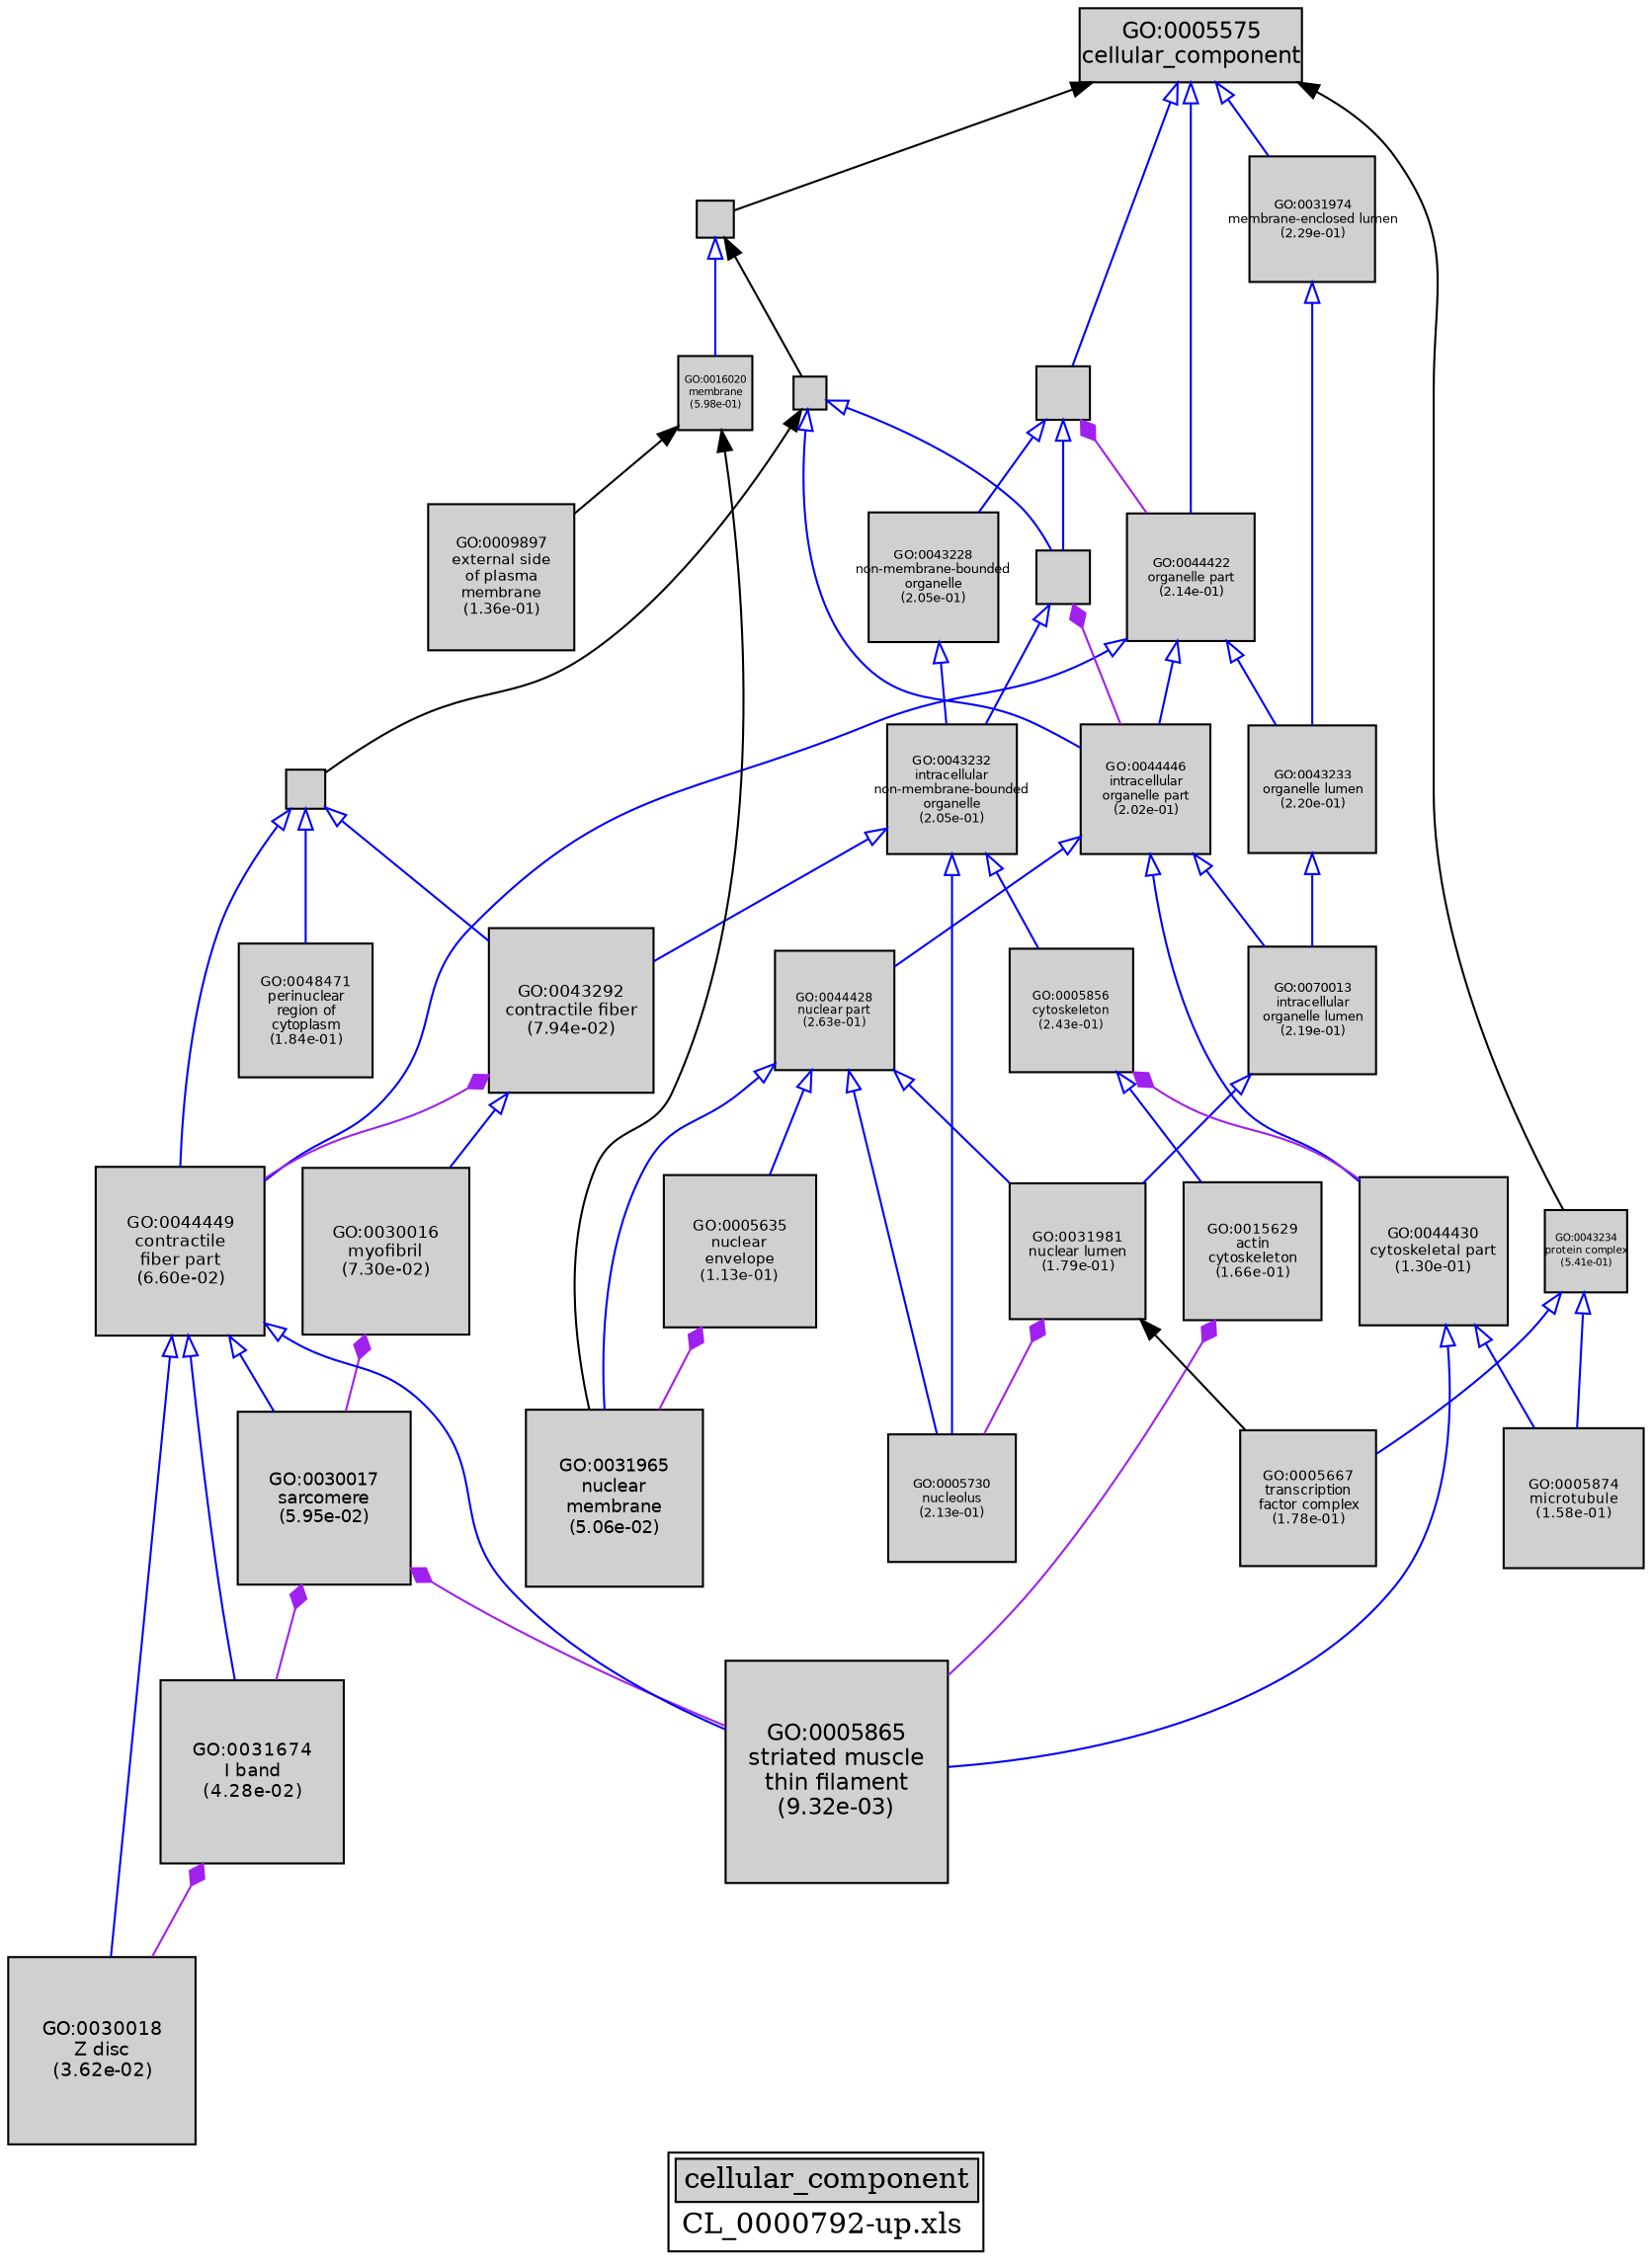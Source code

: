 digraph "cellular_component" {
graph [ bgcolor = "#FFFFFF", label = <<TABLE COLOR="black" BGCOLOR="white"><TR><TD COLSPAN="2" BGCOLOR="#D0D0D0"><FONT COLOR="black">cellular_component</FONT></TD></TR><TR><TD BORDER="0">CL_0000792-up.xls</TD></TR></TABLE>> ];
node [ fontname = "Helvetica" ];

subgraph "nodes" {

node [ style = "filled", fixedsize = "true", width = 1, shape = "box", fontsize = 9, fillcolor = "#D0D0D0", fontcolor = "black", color = "black" ];

"GO:0043228" [ URL = "#GO:0043228", label = <<TABLE BORDER="0"><TR><TD>GO:0043228<BR/>non-membrane-bounded<BR/>organelle<BR/>(2.05e-01)</TD></TR></TABLE>>, width = 0.876405552955, shape = "box", fontsize = 6.31011998128, height = 0.876405552955 ];
"GO:0043232" [ URL = "#GO:0043232", label = <<TABLE BORDER="0"><TR><TD>GO:0043232<BR/>intracellular<BR/>non-membrane-bounded<BR/>organelle<BR/>(2.05e-01)</TD></TR></TABLE>>, width = 0.876405552955, shape = "box", fontsize = 6.31011998128, height = 0.876405552955 ];
"GO:0030017" [ URL = "#GO:0030017", label = <<TABLE BORDER="0"><TR><TD>GO:0030017<BR/>sarcomere<BR/>(5.95e-02)</TD></TR></TABLE>>, width = 1.16702148788, shape = "box", fontsize = 8.40255471276, height = 1.16702148788 ];
"GO:0044422" [ URL = "#GO:0044422", label = <<TABLE BORDER="0"><TR><TD>GO:0044422<BR/>organelle part<BR/>(2.14e-01)</TD></TR></TABLE>>, width = 0.86565961828, shape = "box", fontsize = 6.23274925162, height = 0.86565961828 ];
"GO:0005730" [ URL = "#GO:0005730", label = <<TABLE BORDER="0"><TR><TD>GO:0005730<BR/>nucleolus<BR/>(2.13e-01)</TD></TR></TABLE>>, width = 0.866754825409, shape = "box", fontsize = 6.24063474295, height = 0.866754825409 ];
"GO:0044444" [ URL = "#GO:0044444", label = "", width = 0.266232396418, shape = "box", height = 0.266232396418 ];
"GO:0015629" [ URL = "#GO:0015629", label = <<TABLE BORDER="0"><TR><TD>GO:0015629<BR/>actin<BR/>cytoskeleton<BR/>(1.66e-01)</TD></TR></TABLE>>, width = 0.93316051401, shape = "box", fontsize = 6.71875570087, height = 0.93316051401 ];
"GO:0005667" [ URL = "#GO:0005667", label = <<TABLE BORDER="0"><TR><TD>GO:0005667<BR/>transcription<BR/>factor complex<BR/>(1.78e-01)</TD></TR></TABLE>>, width = 0.9148898284, shape = "box", fontsize = 6.58720676448, height = 0.9148898284 ];
"GO:0043292" [ URL = "#GO:0043292", label = <<TABLE BORDER="0"><TR><TD>GO:0043292<BR/>contractile fiber<BR/>(7.94e-02)</TD></TR></TABLE>>, width = 1.10625423538, shape = "box", fontsize = 7.96503049475, height = 1.10625423538 ];
"GO:0030016" [ URL = "#GO:0030016", label = <<TABLE BORDER="0"><TR><TD>GO:0030016<BR/>myofibril<BR/>(7.30e-02)</TD></TR></TABLE>>, width = 1.1242837991, shape = "box", fontsize = 8.09484335351, height = 1.1242837991 ];
"GO:0044449" [ URL = "#GO:0044449", label = <<TABLE BORDER="0"><TR><TD>GO:0044449<BR/>contractile<BR/>fiber part<BR/>(6.60e-02)</TD></TR></TABLE>>, width = 1.14562037767, shape = "box", fontsize = 8.24846671924, height = 1.14562037767 ];
"GO:0031674" [ URL = "#GO:0031674", label = <<TABLE BORDER="0"><TR><TD>GO:0031674<BR/>I band<BR/>(4.28e-02)</TD></TR></TABLE>>, width = 1.23263391502, shape = "box", fontsize = 8.87496418816, height = 1.23263391502 ];
"GO:0070013" [ URL = "#GO:0070013", label = <<TABLE BORDER="0"><TR><TD>GO:0070013<BR/>intracellular<BR/>organelle lumen<BR/>(2.19e-01)</TD></TR></TABLE>>, width = 0.859057688442, shape = "box", fontsize = 6.18521535678, height = 0.859057688442 ];
"GO:0005575" [ URL = "#GO:0005575", label = <<TABLE BORDER="0"><TR><TD>GO:0005575<BR/>cellular_component</TD></TR></TABLE>>, width = 1.5, shape = "box", fontsize = 10.8 ];
"GO:0043233" [ URL = "#GO:0043233", label = <<TABLE BORDER="0"><TR><TD>GO:0043233<BR/>organelle lumen<BR/>(2.20e-01)</TD></TR></TABLE>>, width = 0.857852790605, shape = "box", fontsize = 6.17654009235, height = 0.857852790605 ];
"GO:0044446" [ URL = "#GO:0044446", label = <<TABLE BORDER="0"><TR><TD>GO:0044446<BR/>intracellular<BR/>organelle part<BR/>(2.02e-01)</TD></TR></TABLE>>, width = 0.880405444745, shape = "box", fontsize = 6.33891920217, height = 0.880405444745 ];
"GO:0044424" [ URL = "#GO:0044424", label = "", width = 0.227815434599, shape = "box", height = 0.227815434599 ];
"GO:0005635" [ URL = "#GO:0005635", label = <<TABLE BORDER="0"><TR><TD>GO:0005635<BR/>nuclear<BR/>envelope<BR/>(1.13e-01)</TD></TR></TABLE>>, width = 1.02696656799, shape = "box", fontsize = 7.39415928951, height = 1.02696656799 ];
"GO:0044464" [ URL = "#GO:0044464", label = "", width = 0.255971226614, shape = "box", height = 0.255971226614 ];
"GO:0048471" [ URL = "#GO:0048471", label = <<TABLE BORDER="0"><TR><TD>GO:0048471<BR/>perinuclear<BR/>region of<BR/>cytoplasm<BR/>(1.84e-01)</TD></TR></TABLE>>, width = 0.905799183023, shape = "box", fontsize = 6.52175411776, height = 0.905799183023 ];
"GO:0005874" [ URL = "#GO:0005874", label = <<TABLE BORDER="0"><TR><TD>GO:0005874<BR/>microtubule<BR/>(1.58e-01)</TD></TR></TABLE>>, width = 0.94574135685, shape = "box", fontsize = 6.80933776932, height = 0.94574135685 ];
"GO:0043229" [ URL = "#GO:0043229", label = "", width = 0.363542551537, shape = "box", height = 0.363542551537 ];
"GO:0044428" [ URL = "#GO:0044428", label = <<TABLE BORDER="0"><TR><TD>GO:0044428<BR/>nuclear part<BR/>(2.63e-01)</TD></TR></TABLE>>, width = 0.806280713309, shape = "box", fontsize = 5.80522113582, height = 0.806280713309 ];
"GO:0005865" [ URL = "#GO:0005865", label = <<TABLE BORDER="0"><TR><TD>GO:0005865<BR/>striated muscle<BR/>thin filament<BR/>(9.32e-03)</TD></TR></TABLE>>, width = 1.5, shape = "box", fontsize = 10.8, height = 1.5 ];
"GO:0031974" [ URL = "#GO:0031974", label = <<TABLE BORDER="0"><TR><TD>GO:0031974<BR/>membrane-enclosed lumen<BR/>(2.29e-01)</TD></TR></TABLE>>, width = 0.845952390041, shape = "box", fontsize = 6.0908572083, height = 0.845952390041 ];
"GO:0030018" [ URL = "#GO:0030018", label = <<TABLE BORDER="0"><TR><TD>GO:0030018<BR/>Z disc<BR/>(3.62e-02)</TD></TR></TABLE>>, width = 1.2648375762, shape = "box", fontsize = 9.10683054866, height = 1.2648375762 ];
"GO:0016020" [ URL = "#GO:0016020", label = <<TABLE BORDER="0"><TR><TD>GO:0016020<BR/>membrane<BR/>(5.98e-01)</TD></TR></TABLE>>, width = 0.506677809895, shape = "box", fontsize = 5.0, height = 0.506677809895 ];
"GO:0043234" [ URL = "#GO:0043234", label = <<TABLE BORDER="0"><TR><TD>GO:0043234<BR/>protein complex<BR/>(5.41e-01)</TD></TR></TABLE>>, width = 0.551750947783, shape = "box", fontsize = 5.0, height = 0.551750947783 ];
"GO:0009897" [ URL = "#GO:0009897", label = <<TABLE BORDER="0"><TR><TD>GO:0009897<BR/>external side<BR/>of plasma<BR/>membrane<BR/>(1.36e-01)</TD></TR></TABLE>>, width = 0.983335790978, shape = "box", fontsize = 7.08001769504, height = 0.983335790978 ];
"GO:0005856" [ URL = "#GO:0005856", label = <<TABLE BORDER="0"><TR><TD>GO:0005856<BR/>cytoskeleton<BR/>(2.43e-01)</TD></TR></TABLE>>, width = 0.829442591118, shape = "box", fontsize = 5.97198665605, height = 0.829442591118 ];
"GO:0043226" [ URL = "#GO:0043226", label = "", width = 0.360823395931, shape = "box", height = 0.360823395931 ];
"GO:0044430" [ URL = "#GO:0044430", label = <<TABLE BORDER="0"><TR><TD>GO:0044430<BR/>cytoskeletal part<BR/>(1.30e-01)</TD></TR></TABLE>>, width = 0.99318967894, shape = "box", fontsize = 7.15096568837, height = 0.99318967894 ];
"GO:0031981" [ URL = "#GO:0031981", label = <<TABLE BORDER="0"><TR><TD>GO:0031981<BR/>nuclear lumen<BR/>(1.79e-01)</TD></TR></TABLE>>, width = 0.91367300389, shape = "box", fontsize = 6.57844562801, height = 0.91367300389 ];
"GO:0031965" [ URL = "#GO:0031965", label = <<TABLE BORDER="0"><TR><TD>GO:0031965<BR/>nuclear<BR/>membrane<BR/>(5.06e-02)</TD></TR></TABLE>>, width = 1.19979958539, shape = "box", fontsize = 8.63855701482, height = 1.19979958539 ];
}
subgraph "edges" {


edge [ dir = "back", weight = 1 ];
subgraph "regulates" {


edge [ color = "cyan", arrowtail = "none" ];
subgraph "positive" {


edge [ color = "green", arrowtail = "vee" ];
}
subgraph "negative" {


edge [ color = "red", arrowtail = "tee" ];
}
}
subgraph "part_of" {


edge [ color = "purple", arrowtail = "diamond", weight = 2.5 ];
"GO:0030017" -> "GO:0005865";
"GO:0030016" -> "GO:0030017";
"GO:0043226" -> "GO:0044422";
"GO:0043229" -> "GO:0044446";
"GO:0043292" -> "GO:0044449";
"GO:0030017" -> "GO:0031674";
"GO:0015629" -> "GO:0005865";
"GO:0031674" -> "GO:0030018";
"GO:0005635" -> "GO:0031965";
"GO:0031981" -> "GO:0005730";
"GO:0005856" -> "GO:0044430";
}
subgraph "is_a" {


edge [ color = "blue", arrowtail = "empty", weight = 5.0 ];
"GO:0044444" -> "GO:0044449";
"GO:0044446" -> "GO:0044430";
"GO:0044464" -> "GO:0016020";
"GO:0044446" -> "GO:0044428";
"GO:0044446" -> "GO:0070013";
"GO:0044449" -> "GO:0031674";
"GO:0043233" -> "GO:0070013";
"GO:0070013" -> "GO:0031981";
"GO:0043232" -> "GO:0043292";
"GO:0043229" -> "GO:0043232";
"GO:0044428" -> "GO:0031965";
"GO:0043232" -> "GO:0005856";
"GO:0043226" -> "GO:0043229";
"GO:0031974" -> "GO:0043233";
"GO:0044428" -> "GO:0031981";
"GO:0005575" -> "GO:0044422";
"GO:0043228" -> "GO:0043232";
"GO:0044430" -> "GO:0005865";
"GO:0044444" -> "GO:0043292";
"GO:0044424" -> "GO:0043229";
"GO:0043234" -> "GO:0005667";
"GO:0044424" -> "GO:0044446";
"GO:0044430" -> "GO:0005874";
"GO:0043232" -> "GO:0005730";
"GO:0044422" -> "GO:0044449";
"GO:0044449" -> "GO:0005865";
"GO:0044449" -> "GO:0030017";
"GO:0044444" -> "GO:0048471";
"GO:0043226" -> "GO:0043228";
"GO:0043292" -> "GO:0030016";
"GO:0005575" -> "GO:0043226";
"GO:0005856" -> "GO:0015629";
"GO:0005575" -> "GO:0031974";
"GO:0043234" -> "GO:0005874";
"GO:0044428" -> "GO:0005730";
"GO:0044422" -> "GO:0044446";
"GO:0044449" -> "GO:0030018";
"GO:0044422" -> "GO:0043233";
"GO:0044428" -> "GO:0005635";
}
"GO:0016020" -> "GO:0031965";
"GO:0016020" -> "GO:0009897";
"GO:0044424" -> "GO:0044444";
"GO:0044464" -> "GO:0044424";
"GO:0031981" -> "GO:0005667";
"GO:0005575" -> "GO:0043234";
"GO:0005575" -> "GO:0044464";
}
}
